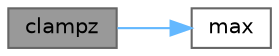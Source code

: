 digraph "clampz"
{
 // LATEX_PDF_SIZE
  bgcolor="transparent";
  edge [fontname=Helvetica,fontsize=10,labelfontname=Helvetica,labelfontsize=10];
  node [fontname=Helvetica,fontsize=10,shape=box,height=0.2,width=0.4];
  rankdir="LR";
  Node1 [id="Node000001",label="clampz",height=0.2,width=0.4,color="gray40", fillcolor="grey60", style="filled", fontcolor="black",tooltip="Return a clamped value between 0.0f and max."];
  Node1 -> Node2 [id="edge2_Node000001_Node000002",color="steelblue1",style="solid",tooltip=" "];
  Node2 [id="Node000002",label="max",height=0.2,width=0.4,color="grey40", fillcolor="white", style="filled",URL="$astcenc__vecmathlib__avx2__8_8h.html#aa162915c044e97cc1f6d630338761fd3",tooltip="Return the max vector of two vectors."];
}
